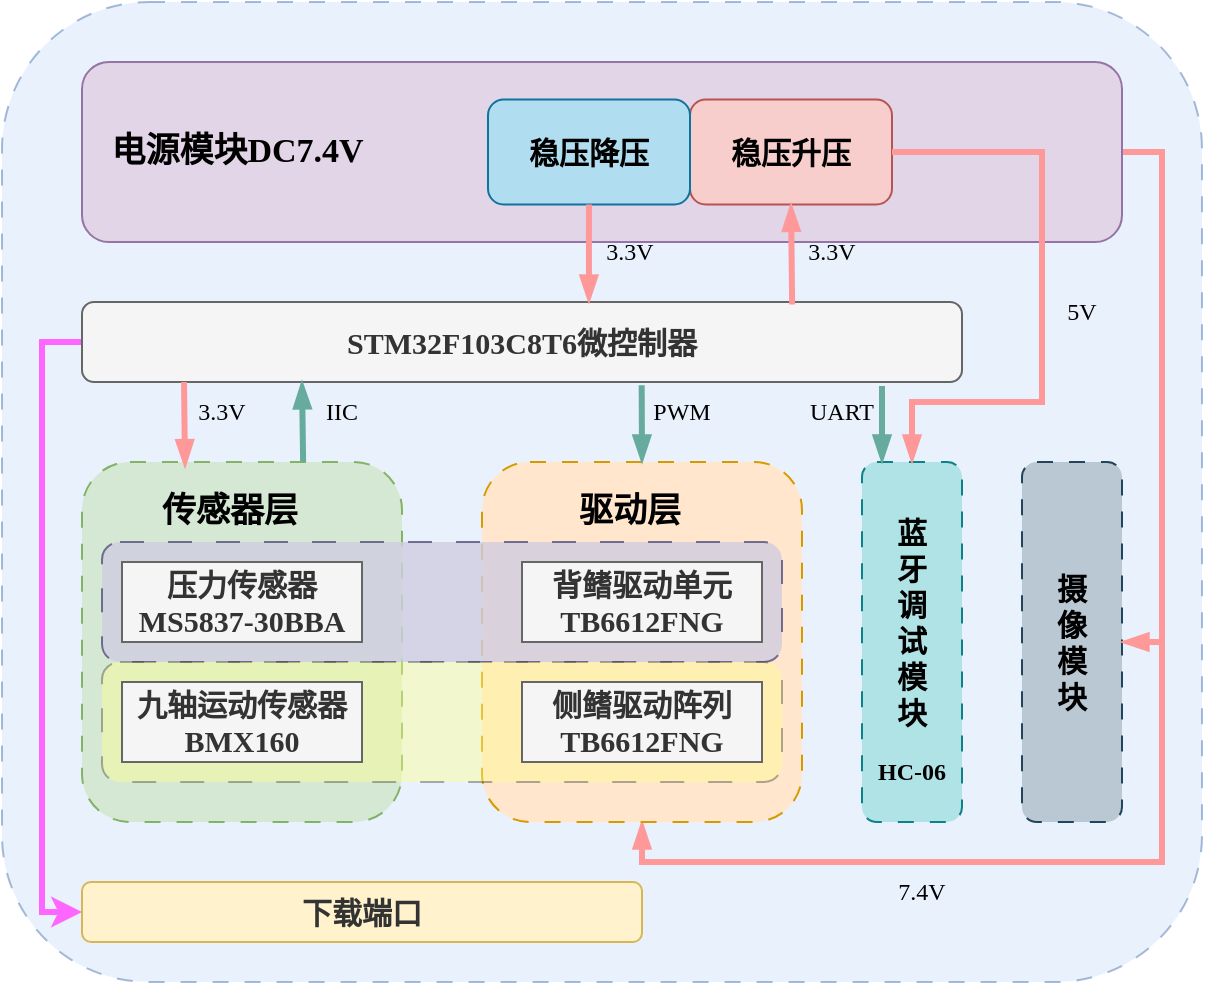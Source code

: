 <mxfile version="27.1.3">
  <diagram name="第 1 页" id="oimVrD2Q5sI-OtpYlPWk">
    <mxGraphModel dx="870" dy="560" grid="1" gridSize="10" guides="1" tooltips="1" connect="1" arrows="1" fold="1" page="1" pageScale="1" pageWidth="827" pageHeight="1169" math="0" shadow="0">
      <root>
        <mxCell id="0" />
        <mxCell id="1" parent="0" />
        <mxCell id="yz8o8m8Co_Lcj7NCytDr-21" value="" style="rounded=1;whiteSpace=wrap;html=1;fillColor=#dae8fc;strokeColor=#6c8ebf;dashed=1;dashPattern=8 8;glass=0;rotation=0;opacity=60;" vertex="1" parent="1">
          <mxGeometry x="120" y="10" width="600" height="490" as="geometry" />
        </mxCell>
        <mxCell id="yz8o8m8Co_Lcj7NCytDr-7" value="" style="rounded=1;whiteSpace=wrap;html=1;fillColor=#d5e8d4;strokeColor=#82b366;dashed=1;dashPattern=8 8;" vertex="1" parent="1">
          <mxGeometry x="160" y="240" width="160" height="180" as="geometry" />
        </mxCell>
        <mxCell id="yz8o8m8Co_Lcj7NCytDr-35" style="edgeStyle=orthogonalEdgeStyle;rounded=0;orthogonalLoop=1;jettySize=auto;html=1;exitX=1;exitY=0.5;exitDx=0;exitDy=0;entryX=0.5;entryY=1;entryDx=0;entryDy=0;strokeWidth=3;strokeColor=#FF9999;endArrow=blockThin;endFill=1;" edge="1" parent="1" source="yz8o8m8Co_Lcj7NCytDr-1" target="yz8o8m8Co_Lcj7NCytDr-9">
          <mxGeometry relative="1" as="geometry">
            <Array as="points">
              <mxPoint x="700" y="85" />
              <mxPoint x="700" y="440" />
              <mxPoint x="440" y="440" />
            </Array>
          </mxGeometry>
        </mxCell>
        <mxCell id="yz8o8m8Co_Lcj7NCytDr-1" value="&lt;font style=&quot;font-size: 17px;&quot; face=&quot;宋体&quot;&gt;&amp;nbsp; &amp;nbsp;&lt;b style=&quot;&quot;&gt;&lt;font style=&quot;&quot;&gt;电源模块DC7.4V&lt;/font&gt;&lt;/b&gt;&lt;/font&gt;" style="rounded=1;whiteSpace=wrap;html=1;align=left;fillColor=#e1d5e7;strokeColor=#9673a6;" vertex="1" parent="1">
          <mxGeometry x="160" y="40" width="520" height="90" as="geometry" />
        </mxCell>
        <mxCell id="yz8o8m8Co_Lcj7NCytDr-2" value="&lt;font style=&quot;font-size: 15px;&quot; face=&quot;宋体&quot;&gt;&lt;b style=&quot;&quot;&gt;稳压升压&lt;/b&gt;&lt;/font&gt;" style="rounded=1;whiteSpace=wrap;html=1;fillColor=#f8cecc;strokeColor=#b85450;" vertex="1" parent="1">
          <mxGeometry x="464" y="58.75" width="101" height="52.5" as="geometry" />
        </mxCell>
        <mxCell id="yz8o8m8Co_Lcj7NCytDr-3" value="&lt;font style=&quot;font-size: 15px;&quot; face=&quot;宋体&quot;&gt;&lt;b style=&quot;&quot;&gt;稳压降压&lt;/b&gt;&lt;/font&gt;" style="rounded=1;whiteSpace=wrap;html=1;fillColor=#b1ddf0;strokeColor=#10739e;" vertex="1" parent="1">
          <mxGeometry x="363" y="58.75" width="101" height="52.5" as="geometry" />
        </mxCell>
        <mxCell id="yz8o8m8Co_Lcj7NCytDr-43" style="edgeStyle=orthogonalEdgeStyle;rounded=0;orthogonalLoop=1;jettySize=auto;html=1;exitX=0;exitY=0.5;exitDx=0;exitDy=0;entryX=0;entryY=0.5;entryDx=0;entryDy=0;strokeWidth=3;strokeColor=#FF66FF;" edge="1" parent="1" source="yz8o8m8Co_Lcj7NCytDr-4" target="yz8o8m8Co_Lcj7NCytDr-15">
          <mxGeometry relative="1" as="geometry" />
        </mxCell>
        <mxCell id="yz8o8m8Co_Lcj7NCytDr-4" value="&lt;font style=&quot;font-size: 15px;&quot;&gt;&lt;b style=&quot;&quot;&gt;&lt;font face=&quot;Times New Roman&quot;&gt;STM32F103C8T6&lt;/font&gt;&lt;font face=&quot;宋体&quot;&gt;微控制器&lt;/font&gt;&lt;/b&gt;&lt;/font&gt;" style="rounded=1;whiteSpace=wrap;html=1;fillColor=#f5f5f5;fontColor=#333333;strokeColor=#666666;" vertex="1" parent="1">
          <mxGeometry x="160" y="160" width="440" height="40" as="geometry" />
        </mxCell>
        <mxCell id="yz8o8m8Co_Lcj7NCytDr-8" value="&lt;font style=&quot;font-size: 17px;&quot; face=&quot;宋体&quot;&gt;&lt;b style=&quot;&quot;&gt;传感器层&lt;/b&gt;&lt;/font&gt;" style="text;html=1;align=center;verticalAlign=middle;whiteSpace=wrap;rounded=0;" vertex="1" parent="1">
          <mxGeometry x="194" y="250" width="80" height="30" as="geometry" />
        </mxCell>
        <mxCell id="yz8o8m8Co_Lcj7NCytDr-9" value="" style="rounded=1;whiteSpace=wrap;html=1;fillColor=#ffe6cc;strokeColor=#d79b00;dashed=1;dashPattern=8 8;" vertex="1" parent="1">
          <mxGeometry x="360" y="240" width="160" height="180" as="geometry" />
        </mxCell>
        <mxCell id="yz8o8m8Co_Lcj7NCytDr-12" value="&lt;font style=&quot;font-size: 17px;&quot; face=&quot;宋体&quot;&gt;&lt;b style=&quot;&quot;&gt;驱动层&lt;/b&gt;&lt;/font&gt;" style="text;html=1;align=center;verticalAlign=middle;whiteSpace=wrap;rounded=0;" vertex="1" parent="1">
          <mxGeometry x="394" y="250" width="80" height="30" as="geometry" />
        </mxCell>
        <mxCell id="yz8o8m8Co_Lcj7NCytDr-15" value="&lt;b style=&quot;color: rgb(51, 51, 51); font-size: 15px;&quot;&gt;&lt;font face=&quot;宋体&quot;&gt;下载端口&lt;/font&gt;&lt;/b&gt;" style="rounded=1;whiteSpace=wrap;html=1;fillColor=#fff2cc;strokeColor=#d6b656;" vertex="1" parent="1">
          <mxGeometry x="160" y="450" width="280" height="30" as="geometry" />
        </mxCell>
        <mxCell id="yz8o8m8Co_Lcj7NCytDr-16" value="" style="rounded=1;whiteSpace=wrap;html=1;fillColor=#bac8d3;strokeColor=#23445d;dashed=1;dashPattern=8 8;" vertex="1" parent="1">
          <mxGeometry x="630" y="240" width="50" height="180" as="geometry" />
        </mxCell>
        <mxCell id="yz8o8m8Co_Lcj7NCytDr-17" value="&lt;font style=&quot;font-size: 15px;&quot; face=&quot;宋体&quot;&gt;&lt;b style=&quot;&quot;&gt;摄像模块&lt;/b&gt;&lt;/font&gt;" style="text;html=1;align=center;verticalAlign=middle;whiteSpace=wrap;rounded=0;" vertex="1" parent="1">
          <mxGeometry x="640" y="270" width="30" height="120" as="geometry" />
        </mxCell>
        <mxCell id="yz8o8m8Co_Lcj7NCytDr-18" value="" style="rounded=1;whiteSpace=wrap;html=1;fillColor=#b0e3e6;strokeColor=#0e8088;dashed=1;dashPattern=8 8;" vertex="1" parent="1">
          <mxGeometry x="550" y="240" width="50" height="180" as="geometry" />
        </mxCell>
        <mxCell id="yz8o8m8Co_Lcj7NCytDr-19" value="&lt;font style=&quot;font-size: 15px;&quot; face=&quot;宋体&quot;&gt;&lt;b style=&quot;&quot;&gt;蓝牙调试模块&lt;/b&gt;&lt;/font&gt;" style="text;html=1;align=center;verticalAlign=middle;whiteSpace=wrap;rounded=0;" vertex="1" parent="1">
          <mxGeometry x="560" y="260" width="30" height="120" as="geometry" />
        </mxCell>
        <mxCell id="yz8o8m8Co_Lcj7NCytDr-20" value="&lt;b&gt;&lt;font face=&quot;Times New Roman&quot;&gt;HC-06&lt;/font&gt;&lt;/b&gt;" style="text;html=1;align=center;verticalAlign=middle;whiteSpace=wrap;rounded=0;" vertex="1" parent="1">
          <mxGeometry x="545" y="380" width="60" height="30" as="geometry" />
        </mxCell>
        <mxCell id="yz8o8m8Co_Lcj7NCytDr-23" value="&lt;font face=&quot;Times New Roman&quot;&gt;3.3V&lt;/font&gt;" style="text;html=1;align=center;verticalAlign=middle;whiteSpace=wrap;rounded=0;" vertex="1" parent="1">
          <mxGeometry x="404" y="120" width="60" height="30" as="geometry" />
        </mxCell>
        <mxCell id="yz8o8m8Co_Lcj7NCytDr-22" value="" style="endArrow=blockThin;html=1;rounded=0;exitX=0.5;exitY=1;exitDx=0;exitDy=0;endFill=1;strokeWidth=3;fillColor=#ffff88;strokeColor=#FF9999;entryX=0.576;entryY=0;entryDx=0;entryDy=0;entryPerimeter=0;" edge="1" parent="1" source="yz8o8m8Co_Lcj7NCytDr-3" target="yz8o8m8Co_Lcj7NCytDr-4">
          <mxGeometry width="50" height="50" relative="1" as="geometry">
            <mxPoint x="90" y="380" as="sourcePoint" />
            <mxPoint x="509" y="160" as="targetPoint" />
          </mxGeometry>
        </mxCell>
        <mxCell id="yz8o8m8Co_Lcj7NCytDr-29" value="" style="endArrow=blockThin;html=1;rounded=0;exitX=0.5;exitY=1;exitDx=0;exitDy=0;endFill=1;strokeWidth=3;fillColor=#fad9d5;strokeColor=#FF9999;entryX=0.322;entryY=0.013;entryDx=0;entryDy=0;entryPerimeter=0;" edge="1" parent="1" target="yz8o8m8Co_Lcj7NCytDr-7">
          <mxGeometry width="50" height="50" relative="1" as="geometry">
            <mxPoint x="211" y="200" as="sourcePoint" />
            <mxPoint x="210" y="240" as="targetPoint" />
          </mxGeometry>
        </mxCell>
        <mxCell id="yz8o8m8Co_Lcj7NCytDr-30" value="&lt;font face=&quot;Times New Roman&quot;&gt;3.3V&lt;/font&gt;" style="text;html=1;align=center;verticalAlign=middle;whiteSpace=wrap;rounded=0;" vertex="1" parent="1">
          <mxGeometry x="200" y="200" width="60" height="30" as="geometry" />
        </mxCell>
        <mxCell id="yz8o8m8Co_Lcj7NCytDr-31" value="" style="endArrow=blockThin;html=1;rounded=0;exitX=0.807;exitY=0.032;exitDx=0;exitDy=0;endFill=1;strokeWidth=3;fillColor=#ffff88;strokeColor=#FF9999;entryX=0.5;entryY=1;entryDx=0;entryDy=0;exitPerimeter=0;" edge="1" parent="1" source="yz8o8m8Co_Lcj7NCytDr-4" target="yz8o8m8Co_Lcj7NCytDr-2">
          <mxGeometry width="50" height="50" relative="1" as="geometry">
            <mxPoint x="631" y="150" as="sourcePoint" />
            <mxPoint x="630" y="199" as="targetPoint" />
          </mxGeometry>
        </mxCell>
        <mxCell id="yz8o8m8Co_Lcj7NCytDr-32" value="&lt;font face=&quot;Times New Roman&quot;&gt;3.3V&lt;/font&gt;" style="text;html=1;align=center;verticalAlign=middle;whiteSpace=wrap;rounded=0;" vertex="1" parent="1">
          <mxGeometry x="505" y="120" width="60" height="30" as="geometry" />
        </mxCell>
        <mxCell id="yz8o8m8Co_Lcj7NCytDr-36" value="" style="endArrow=blockThin;html=1;rounded=0;endFill=1;strokeWidth=3;fillColor=#ffff88;strokeColor=#FF9999;entryX=1;entryY=0.5;entryDx=0;entryDy=0;" edge="1" parent="1" target="yz8o8m8Co_Lcj7NCytDr-16">
          <mxGeometry width="50" height="50" relative="1" as="geometry">
            <mxPoint x="700" y="330" as="sourcePoint" />
            <mxPoint x="760" y="380" as="targetPoint" />
          </mxGeometry>
        </mxCell>
        <mxCell id="yz8o8m8Co_Lcj7NCytDr-37" value="" style="endArrow=blockThin;html=1;rounded=0;exitX=1;exitY=0.5;exitDx=0;exitDy=0;endFill=1;strokeWidth=3;fillColor=#ffff88;strokeColor=#FF9999;entryX=0.5;entryY=0;entryDx=0;entryDy=0;" edge="1" parent="1" source="yz8o8m8Co_Lcj7NCytDr-2" target="yz8o8m8Co_Lcj7NCytDr-18">
          <mxGeometry width="50" height="50" relative="1" as="geometry">
            <mxPoint x="760" y="230" as="sourcePoint" />
            <mxPoint x="761" y="272" as="targetPoint" />
            <Array as="points">
              <mxPoint x="640" y="85" />
              <mxPoint x="640" y="210" />
              <mxPoint x="575" y="210" />
            </Array>
          </mxGeometry>
        </mxCell>
        <mxCell id="yz8o8m8Co_Lcj7NCytDr-47" value="" style="rounded=1;whiteSpace=wrap;html=1;fillColor=#d0cee2;strokeColor=#56517e;dashed=1;dashPattern=12 12;opacity=80;" vertex="1" parent="1">
          <mxGeometry x="170" y="280" width="340" height="60" as="geometry" />
        </mxCell>
        <mxCell id="yz8o8m8Co_Lcj7NCytDr-38" value="&lt;font face=&quot;Times New Roman&quot;&gt;5V&lt;/font&gt;" style="text;html=1;align=center;verticalAlign=middle;whiteSpace=wrap;rounded=0;" vertex="1" parent="1">
          <mxGeometry x="630" y="150" width="60" height="30" as="geometry" />
        </mxCell>
        <mxCell id="yz8o8m8Co_Lcj7NCytDr-39" value="&lt;font face=&quot;Times New Roman&quot;&gt;7.4V&lt;/font&gt;" style="text;html=1;align=center;verticalAlign=middle;whiteSpace=wrap;rounded=0;" vertex="1" parent="1">
          <mxGeometry x="550" y="440" width="60" height="30" as="geometry" />
        </mxCell>
        <mxCell id="yz8o8m8Co_Lcj7NCytDr-40" value="" style="endArrow=blockThin;html=1;rounded=0;exitX=0.691;exitY=-0.001;exitDx=0;exitDy=0;endFill=1;strokeWidth=3;fillColor=#fad9d5;strokeColor=#67AB9F;entryX=0.25;entryY=1;entryDx=0;entryDy=0;exitPerimeter=0;" edge="1" parent="1" source="yz8o8m8Co_Lcj7NCytDr-7" target="yz8o8m8Co_Lcj7NCytDr-4">
          <mxGeometry width="50" height="50" relative="1" as="geometry">
            <mxPoint x="330" y="220" as="sourcePoint" />
            <mxPoint x="331" y="262" as="targetPoint" />
          </mxGeometry>
        </mxCell>
        <mxCell id="yz8o8m8Co_Lcj7NCytDr-41" value="" style="endArrow=blockThin;html=1;rounded=0;exitX=0.636;exitY=1.041;exitDx=0;exitDy=0;endFill=1;strokeWidth=3;fillColor=#fad9d5;strokeColor=#67AB9F;entryX=0.5;entryY=0;entryDx=0;entryDy=0;exitPerimeter=0;" edge="1" parent="1" source="yz8o8m8Co_Lcj7NCytDr-4" target="yz8o8m8Co_Lcj7NCytDr-9">
          <mxGeometry width="50" height="50" relative="1" as="geometry">
            <mxPoint x="421" y="250" as="sourcePoint" />
            <mxPoint x="420" y="210" as="targetPoint" />
          </mxGeometry>
        </mxCell>
        <mxCell id="yz8o8m8Co_Lcj7NCytDr-45" value="&lt;font face=&quot;Times New Roman&quot;&gt;IIC&lt;/font&gt;" style="text;html=1;align=center;verticalAlign=middle;whiteSpace=wrap;rounded=0;" vertex="1" parent="1">
          <mxGeometry x="260" y="200" width="60" height="30" as="geometry" />
        </mxCell>
        <mxCell id="yz8o8m8Co_Lcj7NCytDr-46" value="&lt;font face=&quot;Times New Roman&quot;&gt;PWM&lt;/font&gt;" style="text;html=1;align=center;verticalAlign=middle;whiteSpace=wrap;rounded=0;" vertex="1" parent="1">
          <mxGeometry x="430" y="200" width="60" height="30" as="geometry" />
        </mxCell>
        <mxCell id="yz8o8m8Co_Lcj7NCytDr-5" value="&lt;b&gt;&lt;font style=&quot;font-size: 15px;&quot; face=&quot;宋体&quot;&gt;压力传感器&lt;/font&gt;&lt;/b&gt;&lt;div&gt;&lt;font style=&quot;font-size: 15px;&quot; face=&quot;Times New Roman&quot;&gt;&lt;b style=&quot;&quot;&gt;MS5837-30BBA&lt;/b&gt;&lt;/font&gt;&lt;/div&gt;" style="rounded=0;whiteSpace=wrap;html=1;fillColor=#f5f5f5;fontColor=#333333;strokeColor=#666666;" vertex="1" parent="1">
          <mxGeometry x="180" y="290" width="120" height="40" as="geometry" />
        </mxCell>
        <mxCell id="yz8o8m8Co_Lcj7NCytDr-48" value="" style="rounded=1;whiteSpace=wrap;html=1;fillColor=#ffff88;strokeColor=#36393d;dashed=1;dashPattern=12 12;opacity=40;" vertex="1" parent="1">
          <mxGeometry x="170" y="340" width="340" height="60" as="geometry" />
        </mxCell>
        <mxCell id="yz8o8m8Co_Lcj7NCytDr-10" value="&lt;font face=&quot;宋体&quot;&gt;&lt;span style=&quot;font-size: 15px;&quot;&gt;&lt;b&gt;背鳍驱动单元&lt;/b&gt;&lt;/span&gt;&lt;/font&gt;&lt;div&gt;&lt;span style=&quot;font-size: 15px;&quot;&gt;&lt;b style=&quot;&quot;&gt;&lt;font face=&quot;Times New Roman&quot;&gt;TB6612FNG&lt;/font&gt;&lt;/b&gt;&lt;/span&gt;&lt;/div&gt;" style="rounded=0;whiteSpace=wrap;html=1;fillColor=#f5f5f5;fontColor=#333333;strokeColor=#666666;" vertex="1" parent="1">
          <mxGeometry x="380" y="290" width="120" height="40" as="geometry" />
        </mxCell>
        <mxCell id="yz8o8m8Co_Lcj7NCytDr-11" value="&lt;font face=&quot;宋体&quot;&gt;&lt;span style=&quot;font-size: 15px;&quot;&gt;&lt;b&gt;侧鳍驱动阵列&lt;/b&gt;&lt;/span&gt;&lt;/font&gt;&lt;div&gt;&lt;b style=&quot;font-size: 15px;&quot;&gt;&lt;font face=&quot;Times New Roman&quot;&gt;TB6612FNG&lt;/font&gt;&lt;/b&gt;&lt;font face=&quot;宋体&quot;&gt;&lt;span style=&quot;font-size: 15px;&quot;&gt;&lt;b&gt;&lt;/b&gt;&lt;/span&gt;&lt;/font&gt;&lt;/div&gt;" style="rounded=0;whiteSpace=wrap;html=1;fillColor=#f5f5f5;fontColor=#333333;strokeColor=#666666;" vertex="1" parent="1">
          <mxGeometry x="380" y="350" width="120" height="40" as="geometry" />
        </mxCell>
        <mxCell id="yz8o8m8Co_Lcj7NCytDr-6" value="&lt;font face=&quot;宋体&quot;&gt;&lt;span style=&quot;font-size: 15px;&quot;&gt;&lt;b&gt;九轴运动传感器&lt;/b&gt;&lt;/span&gt;&lt;/font&gt;&lt;br&gt;&lt;div&gt;&lt;font style=&quot;font-size: 15px;&quot; face=&quot;Times New Roman&quot;&gt;&lt;b style=&quot;&quot;&gt;BMX160&lt;/b&gt;&lt;/font&gt;&lt;/div&gt;" style="rounded=0;whiteSpace=wrap;html=1;fillColor=#f5f5f5;fontColor=#333333;strokeColor=#666666;" vertex="1" parent="1">
          <mxGeometry x="180" y="350" width="120" height="40" as="geometry" />
        </mxCell>
        <mxCell id="yz8o8m8Co_Lcj7NCytDr-50" value="&lt;font face=&quot;Times New Roman&quot;&gt;UART&lt;/font&gt;" style="text;html=1;align=center;verticalAlign=middle;whiteSpace=wrap;rounded=0;" vertex="1" parent="1">
          <mxGeometry x="510" y="200" width="60" height="30" as="geometry" />
        </mxCell>
        <mxCell id="yz8o8m8Co_Lcj7NCytDr-49" value="" style="endArrow=blockThin;html=1;rounded=0;exitX=0.636;exitY=1.041;exitDx=0;exitDy=0;endFill=1;strokeWidth=3;fillColor=#fad9d5;strokeColor=#67AB9F;entryX=0.5;entryY=0;entryDx=0;entryDy=0;exitPerimeter=0;" edge="1" parent="1">
          <mxGeometry width="50" height="50" relative="1" as="geometry">
            <mxPoint x="560" y="202" as="sourcePoint" />
            <mxPoint x="560" y="240" as="targetPoint" />
          </mxGeometry>
        </mxCell>
      </root>
    </mxGraphModel>
  </diagram>
</mxfile>
